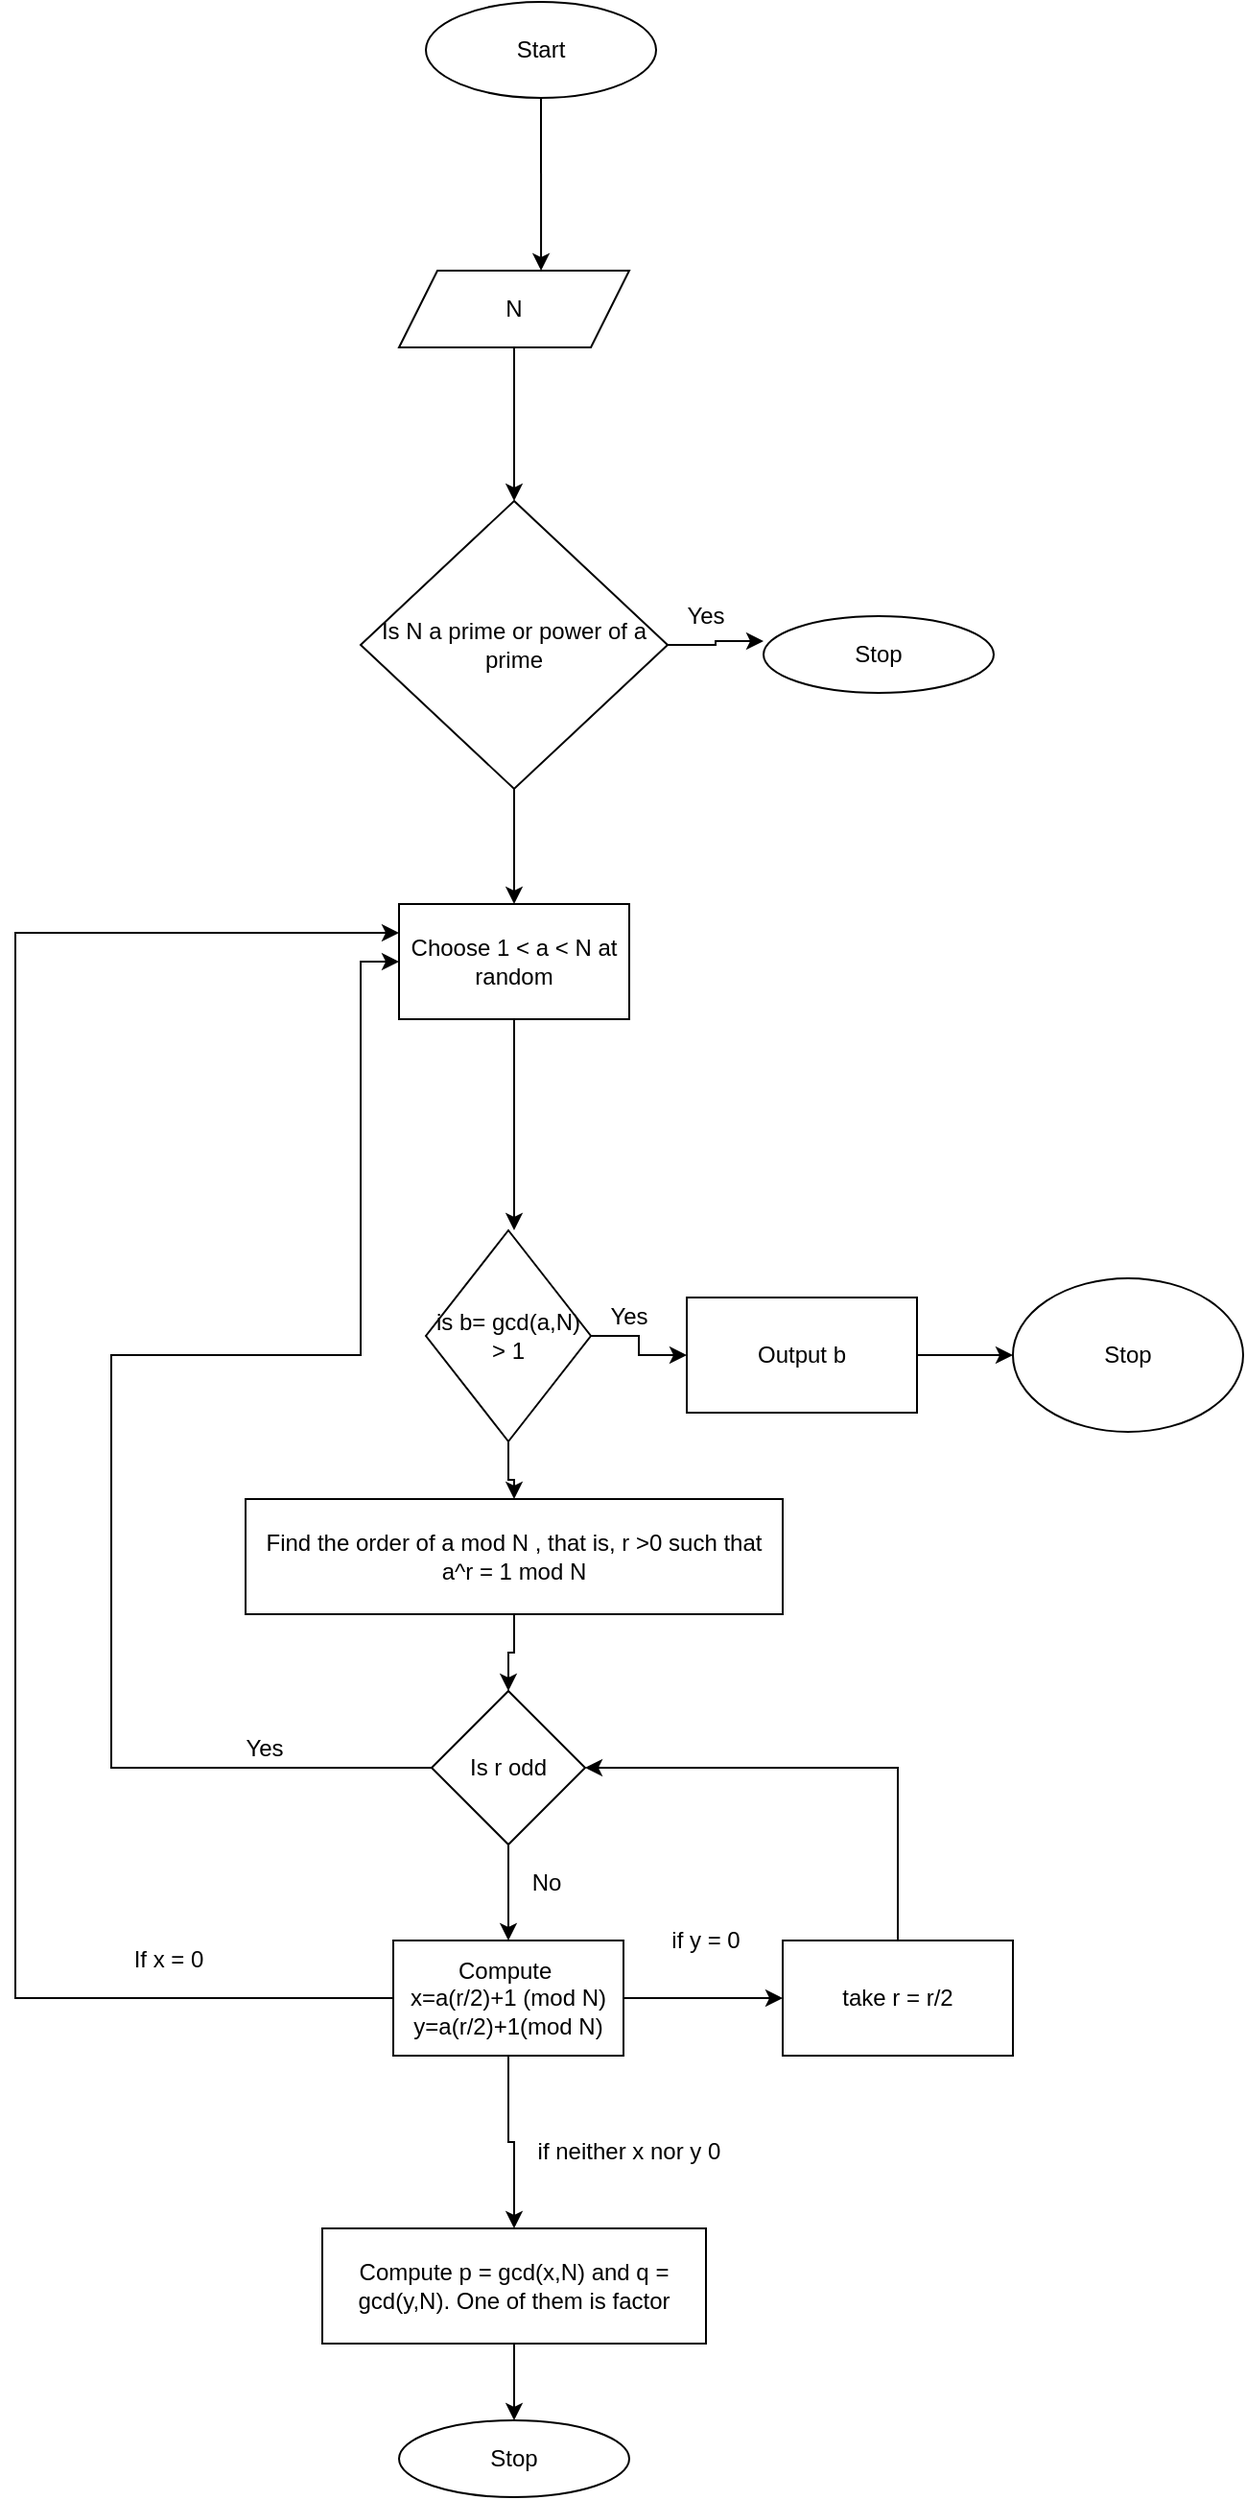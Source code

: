 <mxfile version="14.2.9" type="device"><diagram id="KRQhhf4FcJsJp0Ba7WnE" name="Page-1"><mxGraphModel dx="1260" dy="1723" grid="1" gridSize="10" guides="1" tooltips="1" connect="1" arrows="1" fold="1" page="1" pageScale="1" pageWidth="827" pageHeight="1169" math="0" shadow="0"><root><mxCell id="0"/><mxCell id="1" parent="0"/><mxCell id="j4HBFpZ7vSm9TsvMVdi3-9" style="edgeStyle=orthogonalEdgeStyle;rounded=0;orthogonalLoop=1;jettySize=auto;html=1;entryX=0.5;entryY=0;entryDx=0;entryDy=0;" edge="1" parent="1" source="j4HBFpZ7vSm9TsvMVdi3-2" target="j4HBFpZ7vSm9TsvMVdi3-3"><mxGeometry relative="1" as="geometry"/></mxCell><mxCell id="j4HBFpZ7vSm9TsvMVdi3-2" value="N" style="shape=parallelogram;perimeter=parallelogramPerimeter;whiteSpace=wrap;html=1;fixedSize=1;" vertex="1" parent="1"><mxGeometry x="320" y="50" width="120" height="40" as="geometry"/></mxCell><mxCell id="j4HBFpZ7vSm9TsvMVdi3-5" style="edgeStyle=orthogonalEdgeStyle;rounded=0;orthogonalLoop=1;jettySize=auto;html=1;exitX=1;exitY=0.5;exitDx=0;exitDy=0;entryX=0;entryY=0.325;entryDx=0;entryDy=0;entryPerimeter=0;" edge="1" parent="1" source="j4HBFpZ7vSm9TsvMVdi3-3" target="j4HBFpZ7vSm9TsvMVdi3-4"><mxGeometry relative="1" as="geometry"/></mxCell><mxCell id="j4HBFpZ7vSm9TsvMVdi3-7" style="edgeStyle=orthogonalEdgeStyle;rounded=0;orthogonalLoop=1;jettySize=auto;html=1;exitX=0.5;exitY=1;exitDx=0;exitDy=0;" edge="1" parent="1" source="j4HBFpZ7vSm9TsvMVdi3-3" target="j4HBFpZ7vSm9TsvMVdi3-6"><mxGeometry relative="1" as="geometry"/></mxCell><mxCell id="j4HBFpZ7vSm9TsvMVdi3-3" value="Is N a prime or power of a prime" style="rhombus;whiteSpace=wrap;html=1;" vertex="1" parent="1"><mxGeometry x="300" y="170" width="160" height="150" as="geometry"/></mxCell><mxCell id="j4HBFpZ7vSm9TsvMVdi3-4" value="Stop" style="ellipse;whiteSpace=wrap;html=1;" vertex="1" parent="1"><mxGeometry x="510" y="230" width="120" height="40" as="geometry"/></mxCell><mxCell id="j4HBFpZ7vSm9TsvMVdi3-10" style="edgeStyle=orthogonalEdgeStyle;rounded=0;orthogonalLoop=1;jettySize=auto;html=1;exitX=0.5;exitY=1;exitDx=0;exitDy=0;" edge="1" parent="1" source="j4HBFpZ7vSm9TsvMVdi3-6"><mxGeometry relative="1" as="geometry"><mxPoint x="380" y="550" as="targetPoint"/></mxGeometry></mxCell><mxCell id="j4HBFpZ7vSm9TsvMVdi3-6" value="Choose 1 &amp;lt; a &amp;lt; N at random" style="rounded=0;whiteSpace=wrap;html=1;" vertex="1" parent="1"><mxGeometry x="320" y="380" width="120" height="60" as="geometry"/></mxCell><mxCell id="j4HBFpZ7vSm9TsvMVdi3-8" value="Yes" style="text;html=1;strokeColor=none;fillColor=none;align=center;verticalAlign=middle;whiteSpace=wrap;rounded=0;" vertex="1" parent="1"><mxGeometry x="460" y="220" width="40" height="20" as="geometry"/></mxCell><mxCell id="j4HBFpZ7vSm9TsvMVdi3-17" style="edgeStyle=orthogonalEdgeStyle;rounded=0;orthogonalLoop=1;jettySize=auto;html=1;" edge="1" parent="1" source="j4HBFpZ7vSm9TsvMVdi3-11" target="j4HBFpZ7vSm9TsvMVdi3-12"><mxGeometry relative="1" as="geometry"/></mxCell><mxCell id="j4HBFpZ7vSm9TsvMVdi3-19" style="edgeStyle=orthogonalEdgeStyle;rounded=0;orthogonalLoop=1;jettySize=auto;html=1;exitX=0.5;exitY=1;exitDx=0;exitDy=0;" edge="1" parent="1" source="j4HBFpZ7vSm9TsvMVdi3-11" target="j4HBFpZ7vSm9TsvMVdi3-20"><mxGeometry relative="1" as="geometry"><mxPoint x="377" y="730" as="targetPoint"/></mxGeometry></mxCell><mxCell id="j4HBFpZ7vSm9TsvMVdi3-11" value="is b= gcd(a,N) &amp;gt; 1" style="rhombus;whiteSpace=wrap;html=1;" vertex="1" parent="1"><mxGeometry x="334" y="550" width="86" height="110" as="geometry"/></mxCell><mxCell id="j4HBFpZ7vSm9TsvMVdi3-16" style="edgeStyle=orthogonalEdgeStyle;rounded=0;orthogonalLoop=1;jettySize=auto;html=1;" edge="1" parent="1" source="j4HBFpZ7vSm9TsvMVdi3-12" target="j4HBFpZ7vSm9TsvMVdi3-15"><mxGeometry relative="1" as="geometry"/></mxCell><mxCell id="j4HBFpZ7vSm9TsvMVdi3-12" value="Output b" style="rounded=0;whiteSpace=wrap;html=1;" vertex="1" parent="1"><mxGeometry x="470" y="585" width="120" height="60" as="geometry"/></mxCell><mxCell id="j4HBFpZ7vSm9TsvMVdi3-36" style="edgeStyle=orthogonalEdgeStyle;rounded=0;orthogonalLoop=1;jettySize=auto;html=1;entryX=0.617;entryY=0;entryDx=0;entryDy=0;entryPerimeter=0;" edge="1" parent="1" source="j4HBFpZ7vSm9TsvMVdi3-13" target="j4HBFpZ7vSm9TsvMVdi3-2"><mxGeometry relative="1" as="geometry"/></mxCell><mxCell id="j4HBFpZ7vSm9TsvMVdi3-13" value="Start" style="ellipse;whiteSpace=wrap;html=1;" vertex="1" parent="1"><mxGeometry x="334" y="-90" width="120" height="50" as="geometry"/></mxCell><mxCell id="j4HBFpZ7vSm9TsvMVdi3-15" value="Stop" style="ellipse;whiteSpace=wrap;html=1;" vertex="1" parent="1"><mxGeometry x="640" y="575" width="120" height="80" as="geometry"/></mxCell><mxCell id="j4HBFpZ7vSm9TsvMVdi3-18" value="Yes" style="text;html=1;strokeColor=none;fillColor=none;align=center;verticalAlign=middle;whiteSpace=wrap;rounded=0;" vertex="1" parent="1"><mxGeometry x="420" y="585" width="40" height="20" as="geometry"/></mxCell><mxCell id="j4HBFpZ7vSm9TsvMVdi3-23" style="edgeStyle=orthogonalEdgeStyle;rounded=0;orthogonalLoop=1;jettySize=auto;html=1;" edge="1" parent="1" source="j4HBFpZ7vSm9TsvMVdi3-20" target="j4HBFpZ7vSm9TsvMVdi3-21"><mxGeometry relative="1" as="geometry"/></mxCell><mxCell id="j4HBFpZ7vSm9TsvMVdi3-20" value="Find the order of a mod N , that is, r &amp;gt;0 such that a^r = 1 mod N" style="rounded=0;whiteSpace=wrap;html=1;" vertex="1" parent="1"><mxGeometry x="240" y="690" width="280" height="60" as="geometry"/></mxCell><mxCell id="j4HBFpZ7vSm9TsvMVdi3-22" style="edgeStyle=orthogonalEdgeStyle;rounded=0;orthogonalLoop=1;jettySize=auto;html=1;entryX=0;entryY=0.5;entryDx=0;entryDy=0;" edge="1" parent="1" source="j4HBFpZ7vSm9TsvMVdi3-21" target="j4HBFpZ7vSm9TsvMVdi3-6"><mxGeometry relative="1" as="geometry"><Array as="points"><mxPoint x="170" y="830"/><mxPoint x="170" y="615"/><mxPoint x="300" y="615"/><mxPoint x="300" y="410"/></Array></mxGeometry></mxCell><mxCell id="j4HBFpZ7vSm9TsvMVdi3-28" style="edgeStyle=orthogonalEdgeStyle;rounded=0;orthogonalLoop=1;jettySize=auto;html=1;entryX=0.5;entryY=0;entryDx=0;entryDy=0;" edge="1" parent="1" source="j4HBFpZ7vSm9TsvMVdi3-21" target="j4HBFpZ7vSm9TsvMVdi3-27"><mxGeometry relative="1" as="geometry"/></mxCell><mxCell id="j4HBFpZ7vSm9TsvMVdi3-21" value="Is r odd" style="rhombus;whiteSpace=wrap;html=1;" vertex="1" parent="1"><mxGeometry x="337" y="790" width="80" height="80" as="geometry"/></mxCell><mxCell id="j4HBFpZ7vSm9TsvMVdi3-24" value="Yes" style="text;html=1;strokeColor=none;fillColor=none;align=center;verticalAlign=middle;whiteSpace=wrap;rounded=0;" vertex="1" parent="1"><mxGeometry x="230" y="810" width="40" height="20" as="geometry"/></mxCell><mxCell id="j4HBFpZ7vSm9TsvMVdi3-30" style="edgeStyle=orthogonalEdgeStyle;rounded=0;orthogonalLoop=1;jettySize=auto;html=1;entryX=0;entryY=0.25;entryDx=0;entryDy=0;" edge="1" parent="1" source="j4HBFpZ7vSm9TsvMVdi3-27" target="j4HBFpZ7vSm9TsvMVdi3-6"><mxGeometry relative="1" as="geometry"><Array as="points"><mxPoint x="120" y="950"/><mxPoint x="120" y="395"/></Array></mxGeometry></mxCell><mxCell id="j4HBFpZ7vSm9TsvMVdi3-33" style="edgeStyle=orthogonalEdgeStyle;rounded=0;orthogonalLoop=1;jettySize=auto;html=1;exitX=1;exitY=0.5;exitDx=0;exitDy=0;entryX=0;entryY=0.5;entryDx=0;entryDy=0;" edge="1" parent="1" source="j4HBFpZ7vSm9TsvMVdi3-27" target="j4HBFpZ7vSm9TsvMVdi3-32"><mxGeometry relative="1" as="geometry"/></mxCell><mxCell id="j4HBFpZ7vSm9TsvMVdi3-37" style="edgeStyle=orthogonalEdgeStyle;rounded=0;orthogonalLoop=1;jettySize=auto;html=1;exitX=0.5;exitY=1;exitDx=0;exitDy=0;" edge="1" parent="1" source="j4HBFpZ7vSm9TsvMVdi3-27" target="j4HBFpZ7vSm9TsvMVdi3-38"><mxGeometry relative="1" as="geometry"><mxPoint x="377" y="1100" as="targetPoint"/></mxGeometry></mxCell><mxCell id="j4HBFpZ7vSm9TsvMVdi3-27" value="Compute&amp;nbsp;&lt;br&gt;x=a(r/2)+1 (mod N)&lt;br&gt;y=a(r/2)+1(mod N)" style="rounded=0;whiteSpace=wrap;html=1;" vertex="1" parent="1"><mxGeometry x="317" y="920" width="120" height="60" as="geometry"/></mxCell><mxCell id="j4HBFpZ7vSm9TsvMVdi3-29" value="No" style="text;html=1;strokeColor=none;fillColor=none;align=center;verticalAlign=middle;whiteSpace=wrap;rounded=0;" vertex="1" parent="1"><mxGeometry x="377" y="880" width="40" height="20" as="geometry"/></mxCell><mxCell id="j4HBFpZ7vSm9TsvMVdi3-31" value="If x = 0" style="text;html=1;strokeColor=none;fillColor=none;align=center;verticalAlign=middle;whiteSpace=wrap;rounded=0;" vertex="1" parent="1"><mxGeometry x="180" y="920" width="40" height="20" as="geometry"/></mxCell><mxCell id="j4HBFpZ7vSm9TsvMVdi3-35" style="edgeStyle=orthogonalEdgeStyle;rounded=0;orthogonalLoop=1;jettySize=auto;html=1;entryX=1;entryY=0.5;entryDx=0;entryDy=0;" edge="1" parent="1" source="j4HBFpZ7vSm9TsvMVdi3-32" target="j4HBFpZ7vSm9TsvMVdi3-21"><mxGeometry relative="1" as="geometry"><Array as="points"><mxPoint x="580" y="830"/></Array></mxGeometry></mxCell><mxCell id="j4HBFpZ7vSm9TsvMVdi3-32" value="take r = r/2" style="rounded=0;whiteSpace=wrap;html=1;" vertex="1" parent="1"><mxGeometry x="520" y="920" width="120" height="60" as="geometry"/></mxCell><mxCell id="j4HBFpZ7vSm9TsvMVdi3-34" value="if y = 0" style="text;html=1;strokeColor=none;fillColor=none;align=center;verticalAlign=middle;whiteSpace=wrap;rounded=0;" vertex="1" parent="1"><mxGeometry x="460" y="910" width="40" height="20" as="geometry"/></mxCell><mxCell id="j4HBFpZ7vSm9TsvMVdi3-41" style="edgeStyle=orthogonalEdgeStyle;rounded=0;orthogonalLoop=1;jettySize=auto;html=1;" edge="1" parent="1" source="j4HBFpZ7vSm9TsvMVdi3-38" target="j4HBFpZ7vSm9TsvMVdi3-42"><mxGeometry relative="1" as="geometry"><mxPoint x="380" y="1210" as="targetPoint"/></mxGeometry></mxCell><mxCell id="j4HBFpZ7vSm9TsvMVdi3-38" value="Compute p = gcd(x,N) and q = gcd(y,N). One of them is factor" style="rounded=0;whiteSpace=wrap;html=1;" vertex="1" parent="1"><mxGeometry x="280" y="1070" width="200" height="60" as="geometry"/></mxCell><mxCell id="j4HBFpZ7vSm9TsvMVdi3-39" value="if neither x nor y 0" style="text;html=1;strokeColor=none;fillColor=none;align=center;verticalAlign=middle;whiteSpace=wrap;rounded=0;" vertex="1" parent="1"><mxGeometry x="385" y="1020" width="110" height="20" as="geometry"/></mxCell><mxCell id="j4HBFpZ7vSm9TsvMVdi3-42" value="Stop" style="ellipse;whiteSpace=wrap;html=1;" vertex="1" parent="1"><mxGeometry x="320" y="1170" width="120" height="40" as="geometry"/></mxCell></root></mxGraphModel></diagram></mxfile>